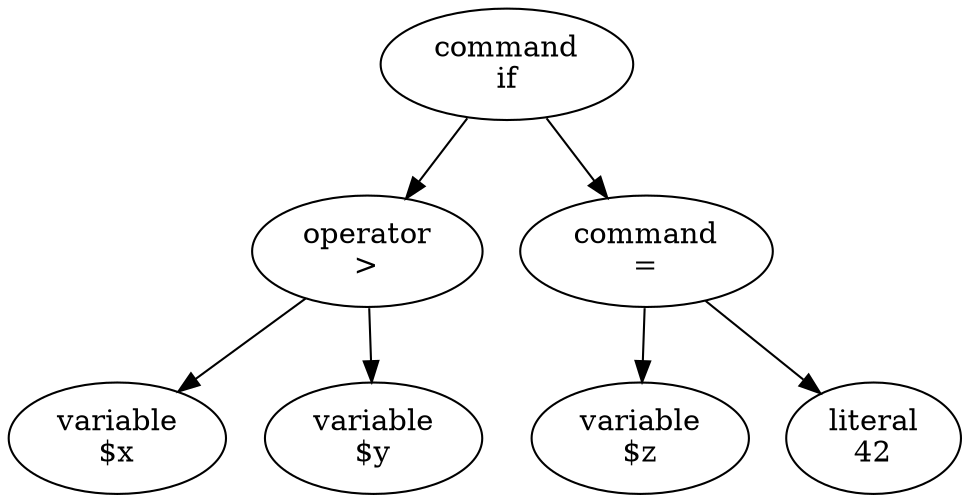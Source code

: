 digraph abstract_syntax_tree {
  n1 [label="command\nif"];
  n2 [label="operator\n>"];
  n3 [label="variable\n$x"];
  n4 [label="variable\n$y"];
  n5 [label="command\n="];
  n6 [label="variable\n$z"];
  n7 [label="literal\n42"];
 
  n1 -> n2;
  n2 -> n3;
  n2 -> n4;
  n1 -> n5;
  n5 -> n6;
  n5 -> n7;
}